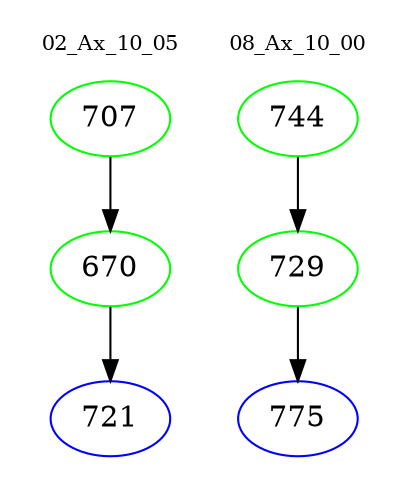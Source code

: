 digraph{
subgraph cluster_0 {
color = white
label = "02_Ax_10_05";
fontsize=10;
T0_707 [label="707", color="green"]
T0_707 -> T0_670 [color="black"]
T0_670 [label="670", color="green"]
T0_670 -> T0_721 [color="black"]
T0_721 [label="721", color="blue"]
}
subgraph cluster_1 {
color = white
label = "08_Ax_10_00";
fontsize=10;
T1_744 [label="744", color="green"]
T1_744 -> T1_729 [color="black"]
T1_729 [label="729", color="green"]
T1_729 -> T1_775 [color="black"]
T1_775 [label="775", color="blue"]
}
}
